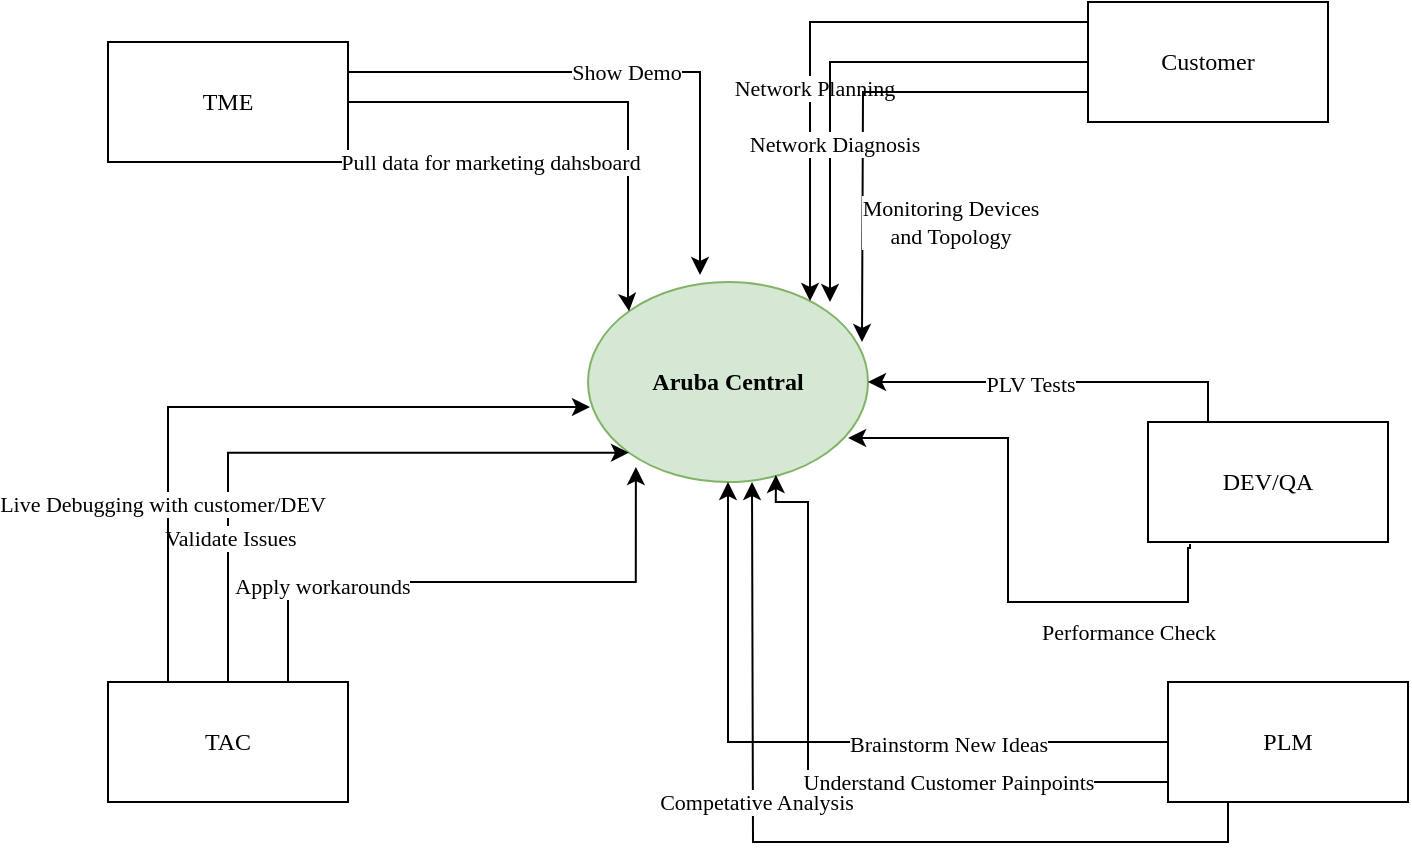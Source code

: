 <mxfile version="20.2.7" type="github" pages="5">
  <diagram id="-ivZDV_DeqCRNgWoUYwM" name="Page-1">
    <mxGraphModel dx="1666" dy="898" grid="0" gridSize="10" guides="1" tooltips="1" connect="1" arrows="1" fold="1" page="1" pageScale="1" pageWidth="827" pageHeight="1169" math="0" shadow="0">
      <root>
        <mxCell id="0" />
        <mxCell id="1" parent="0" />
        <mxCell id="QQuImMC7gx-3Ca40FIIh-2" value="TME" style="rounded=0;whiteSpace=wrap;html=1;fontFamily=Verdana;" parent="1" vertex="1">
          <mxGeometry x="70" y="90" width="120" height="60" as="geometry" />
        </mxCell>
        <mxCell id="QQuImMC7gx-3Ca40FIIh-1" value="&lt;b&gt;&lt;font face=&quot;Verdana&quot;&gt;Aruba Central&lt;/font&gt;&lt;/b&gt;" style="ellipse;whiteSpace=wrap;html=1;fillColor=#d5e8d4;strokeColor=#82b366;" parent="1" vertex="1">
          <mxGeometry x="310" y="210" width="140" height="100" as="geometry" />
        </mxCell>
        <mxCell id="QQuImMC7gx-3Ca40FIIh-20" value="Show Demo" style="edgeStyle=orthogonalEdgeStyle;rounded=0;orthogonalLoop=1;jettySize=auto;html=1;exitX=1;exitY=0.25;exitDx=0;exitDy=0;entryX=0.4;entryY=-0.035;entryDx=0;entryDy=0;entryPerimeter=0;fontFamily=Verdana;" parent="1" source="QQuImMC7gx-3Ca40FIIh-2" target="QQuImMC7gx-3Ca40FIIh-1" edge="1">
          <mxGeometry relative="1" as="geometry">
            <Array as="points">
              <mxPoint x="366" y="105" />
            </Array>
          </mxGeometry>
        </mxCell>
        <mxCell id="QQuImMC7gx-3Ca40FIIh-21" style="edgeStyle=orthogonalEdgeStyle;rounded=0;orthogonalLoop=1;jettySize=auto;html=1;exitX=1;exitY=0.5;exitDx=0;exitDy=0;fontFamily=Verdana;entryX=0;entryY=0;entryDx=0;entryDy=0;" parent="1" source="QQuImMC7gx-3Ca40FIIh-2" target="QQuImMC7gx-3Ca40FIIh-1" edge="1">
          <mxGeometry relative="1" as="geometry">
            <Array as="points">
              <mxPoint x="330" y="120" />
              <mxPoint x="330" y="220" />
            </Array>
          </mxGeometry>
        </mxCell>
        <mxCell id="QQuImMC7gx-3Ca40FIIh-22" value="Pull data for marketing dahsboard" style="edgeLabel;html=1;align=center;verticalAlign=middle;resizable=0;points=[];fontFamily=Verdana;" parent="QQuImMC7gx-3Ca40FIIh-21" vertex="1" connectable="0">
          <mxGeometry x="-0.45" y="1" relative="1" as="geometry">
            <mxPoint x="3" y="31" as="offset" />
          </mxGeometry>
        </mxCell>
        <mxCell id="QQuImMC7gx-3Ca40FIIh-23" style="edgeStyle=orthogonalEdgeStyle;rounded=0;orthogonalLoop=1;jettySize=auto;html=1;exitX=0;exitY=0.5;exitDx=0;exitDy=0;entryX=0.793;entryY=0.095;entryDx=0;entryDy=0;entryPerimeter=0;fontFamily=Verdana;" parent="1" source="QQuImMC7gx-3Ca40FIIh-3" target="QQuImMC7gx-3Ca40FIIh-1" edge="1">
          <mxGeometry relative="1" as="geometry">
            <Array as="points">
              <mxPoint x="560" y="80" />
              <mxPoint x="421" y="80" />
            </Array>
          </mxGeometry>
        </mxCell>
        <mxCell id="QQuImMC7gx-3Ca40FIIh-24" value="Network Planning" style="edgeLabel;html=1;align=center;verticalAlign=middle;resizable=0;points=[];fontFamily=Verdana;" parent="QQuImMC7gx-3Ca40FIIh-23" vertex="1" connectable="0">
          <mxGeometry x="0.283" y="2" relative="1" as="geometry">
            <mxPoint as="offset" />
          </mxGeometry>
        </mxCell>
        <mxCell id="QQuImMC7gx-3Ca40FIIh-27" style="edgeStyle=orthogonalEdgeStyle;rounded=0;orthogonalLoop=1;jettySize=auto;html=1;exitX=0;exitY=0.75;exitDx=0;exitDy=0;fontFamily=Verdana;" parent="1" source="QQuImMC7gx-3Ca40FIIh-3" edge="1">
          <mxGeometry relative="1" as="geometry">
            <mxPoint x="447" y="240" as="targetPoint" />
          </mxGeometry>
        </mxCell>
        <mxCell id="QQuImMC7gx-3Ca40FIIh-28" value="Monitoring Devices &lt;br&gt;and Topology" style="edgeLabel;html=1;align=center;verticalAlign=middle;resizable=0;points=[];fontFamily=Verdana;" parent="QQuImMC7gx-3Ca40FIIh-27" vertex="1" connectable="0">
          <mxGeometry x="0.368" y="1" relative="1" as="geometry">
            <mxPoint x="42" y="15" as="offset" />
          </mxGeometry>
        </mxCell>
        <mxCell id="QQuImMC7gx-3Ca40FIIh-3" value="Customer" style="rounded=0;whiteSpace=wrap;html=1;fontFamily=Verdana;" parent="1" vertex="1">
          <mxGeometry x="560" y="70" width="120" height="60" as="geometry" />
        </mxCell>
        <mxCell id="QQuImMC7gx-3Ca40FIIh-14" style="edgeStyle=orthogonalEdgeStyle;rounded=0;orthogonalLoop=1;jettySize=auto;html=1;exitX=0.5;exitY=0;exitDx=0;exitDy=0;entryX=0;entryY=1;entryDx=0;entryDy=0;fontFamily=Verdana;" parent="1" source="QQuImMC7gx-3Ca40FIIh-4" target="QQuImMC7gx-3Ca40FIIh-1" edge="1">
          <mxGeometry relative="1" as="geometry">
            <Array as="points">
              <mxPoint x="130" y="295" />
            </Array>
          </mxGeometry>
        </mxCell>
        <mxCell id="QQuImMC7gx-3Ca40FIIh-15" value="Validate Issues" style="edgeLabel;html=1;align=center;verticalAlign=middle;resizable=0;points=[];fontFamily=Verdana;" parent="QQuImMC7gx-3Ca40FIIh-14" vertex="1" connectable="0">
          <mxGeometry x="-0.537" y="-1" relative="1" as="geometry">
            <mxPoint y="1" as="offset" />
          </mxGeometry>
        </mxCell>
        <mxCell id="QQuImMC7gx-3Ca40FIIh-16" style="edgeStyle=orthogonalEdgeStyle;rounded=0;orthogonalLoop=1;jettySize=auto;html=1;exitX=0.25;exitY=0;exitDx=0;exitDy=0;entryX=0.007;entryY=0.625;entryDx=0;entryDy=0;entryPerimeter=0;fontFamily=Verdana;" parent="1" source="QQuImMC7gx-3Ca40FIIh-4" target="QQuImMC7gx-3Ca40FIIh-1" edge="1">
          <mxGeometry relative="1" as="geometry" />
        </mxCell>
        <mxCell id="QQuImMC7gx-3Ca40FIIh-17" value="Live Debugging with customer/DEV" style="edgeLabel;html=1;align=center;verticalAlign=middle;resizable=0;points=[];fontFamily=Verdana;" parent="QQuImMC7gx-3Ca40FIIh-16" vertex="1" connectable="0">
          <mxGeometry x="-0.481" y="3" relative="1" as="geometry">
            <mxPoint y="1" as="offset" />
          </mxGeometry>
        </mxCell>
        <mxCell id="QQuImMC7gx-3Ca40FIIh-18" style="edgeStyle=orthogonalEdgeStyle;rounded=0;orthogonalLoop=1;jettySize=auto;html=1;exitX=0.75;exitY=0;exitDx=0;exitDy=0;fontFamily=Verdana;entryX=0.171;entryY=0.925;entryDx=0;entryDy=0;entryPerimeter=0;" parent="1" source="QQuImMC7gx-3Ca40FIIh-4" target="QQuImMC7gx-3Ca40FIIh-1" edge="1">
          <mxGeometry relative="1" as="geometry">
            <mxPoint x="300" y="390" as="targetPoint" />
          </mxGeometry>
        </mxCell>
        <mxCell id="QQuImMC7gx-3Ca40FIIh-19" value="Apply workarounds" style="edgeLabel;html=1;align=center;verticalAlign=middle;resizable=0;points=[];fontFamily=Verdana;" parent="QQuImMC7gx-3Ca40FIIh-18" vertex="1" connectable="0">
          <mxGeometry x="-0.524" y="-1" relative="1" as="geometry">
            <mxPoint y="1" as="offset" />
          </mxGeometry>
        </mxCell>
        <mxCell id="QQuImMC7gx-3Ca40FIIh-4" value="TAC" style="rounded=0;whiteSpace=wrap;html=1;fontFamily=Verdana;" parent="1" vertex="1">
          <mxGeometry x="70" y="410" width="120" height="60" as="geometry" />
        </mxCell>
        <mxCell id="QQuImMC7gx-3Ca40FIIh-7" style="edgeStyle=orthogonalEdgeStyle;rounded=0;orthogonalLoop=1;jettySize=auto;html=1;exitX=0.25;exitY=1;exitDx=0;exitDy=0;fontFamily=Verdana;" parent="1" source="QQuImMC7gx-3Ca40FIIh-5" edge="1">
          <mxGeometry relative="1" as="geometry">
            <mxPoint x="392" y="310" as="targetPoint" />
          </mxGeometry>
        </mxCell>
        <mxCell id="QQuImMC7gx-3Ca40FIIh-8" value="Competative Analysis" style="edgeLabel;html=1;align=center;verticalAlign=middle;resizable=0;points=[];fontFamily=Verdana;" parent="QQuImMC7gx-3Ca40FIIh-7" vertex="1" connectable="0">
          <mxGeometry x="0.265" y="-1" relative="1" as="geometry">
            <mxPoint y="-1" as="offset" />
          </mxGeometry>
        </mxCell>
        <mxCell id="QQuImMC7gx-3Ca40FIIh-9" value="" style="edgeStyle=orthogonalEdgeStyle;rounded=0;orthogonalLoop=1;jettySize=auto;html=1;exitX=0;exitY=1;exitDx=0;exitDy=0;entryX=0.671;entryY=0.965;entryDx=0;entryDy=0;entryPerimeter=0;fontFamily=Verdana;" parent="1" source="QQuImMC7gx-3Ca40FIIh-5" target="QQuImMC7gx-3Ca40FIIh-1" edge="1">
          <mxGeometry relative="1" as="geometry">
            <Array as="points">
              <mxPoint x="600" y="460" />
              <mxPoint x="420" y="460" />
              <mxPoint x="420" y="320" />
              <mxPoint x="404" y="320" />
            </Array>
          </mxGeometry>
        </mxCell>
        <mxCell id="QQuImMC7gx-3Ca40FIIh-10" value="Understand Customer Painpoints" style="edgeLabel;html=1;align=center;verticalAlign=middle;resizable=0;points=[];fontFamily=Verdana;" parent="QQuImMC7gx-3Ca40FIIh-9" vertex="1" connectable="0">
          <mxGeometry x="-0.21" y="-3" relative="1" as="geometry">
            <mxPoint x="22" y="3" as="offset" />
          </mxGeometry>
        </mxCell>
        <mxCell id="QQuImMC7gx-3Ca40FIIh-12" style="edgeStyle=orthogonalEdgeStyle;rounded=0;orthogonalLoop=1;jettySize=auto;html=1;exitX=0;exitY=0.5;exitDx=0;exitDy=0;entryX=0.5;entryY=1;entryDx=0;entryDy=0;fontFamily=Verdana;" parent="1" source="QQuImMC7gx-3Ca40FIIh-5" target="QQuImMC7gx-3Ca40FIIh-1" edge="1">
          <mxGeometry relative="1" as="geometry" />
        </mxCell>
        <mxCell id="QQuImMC7gx-3Ca40FIIh-13" value="Brainstorm New Ideas" style="edgeLabel;html=1;align=center;verticalAlign=middle;resizable=0;points=[];fontFamily=Verdana;" parent="QQuImMC7gx-3Ca40FIIh-12" vertex="1" connectable="0">
          <mxGeometry x="-0.371" y="1" relative="1" as="geometry">
            <mxPoint as="offset" />
          </mxGeometry>
        </mxCell>
        <mxCell id="QQuImMC7gx-3Ca40FIIh-5" value="PLM" style="rounded=0;whiteSpace=wrap;html=1;fontFamily=Verdana;" parent="1" vertex="1">
          <mxGeometry x="600" y="410" width="120" height="60" as="geometry" />
        </mxCell>
        <mxCell id="QQuImMC7gx-3Ca40FIIh-29" style="edgeStyle=orthogonalEdgeStyle;rounded=0;orthogonalLoop=1;jettySize=auto;html=1;exitX=0.25;exitY=0;exitDx=0;exitDy=0;fontFamily=Verdana;" parent="1" source="QQuImMC7gx-3Ca40FIIh-6" target="QQuImMC7gx-3Ca40FIIh-1" edge="1">
          <mxGeometry relative="1" as="geometry">
            <Array as="points">
              <mxPoint x="620" y="260" />
            </Array>
          </mxGeometry>
        </mxCell>
        <mxCell id="QQuImMC7gx-3Ca40FIIh-30" value="PLV Tests" style="edgeLabel;html=1;align=center;verticalAlign=middle;resizable=0;points=[];fontFamily=Verdana;" parent="QQuImMC7gx-3Ca40FIIh-29" vertex="1" connectable="0">
          <mxGeometry x="0.147" y="1" relative="1" as="geometry">
            <mxPoint as="offset" />
          </mxGeometry>
        </mxCell>
        <mxCell id="QQuImMC7gx-3Ca40FIIh-31" style="edgeStyle=orthogonalEdgeStyle;rounded=0;orthogonalLoop=1;jettySize=auto;html=1;entryX=0.929;entryY=0.78;entryDx=0;entryDy=0;entryPerimeter=0;fontFamily=Verdana;exitX=0.175;exitY=1.017;exitDx=0;exitDy=0;exitPerimeter=0;" parent="1" source="QQuImMC7gx-3Ca40FIIh-6" target="QQuImMC7gx-3Ca40FIIh-1" edge="1">
          <mxGeometry relative="1" as="geometry">
            <mxPoint x="630" y="350" as="sourcePoint" />
            <Array as="points">
              <mxPoint x="611" y="343" />
              <mxPoint x="610" y="343" />
              <mxPoint x="610" y="370" />
              <mxPoint x="520" y="370" />
              <mxPoint x="520" y="288" />
            </Array>
          </mxGeometry>
        </mxCell>
        <mxCell id="QQuImMC7gx-3Ca40FIIh-32" value="Performance Check" style="edgeLabel;html=1;align=center;verticalAlign=middle;resizable=0;points=[];fontFamily=Verdana;" parent="QQuImMC7gx-3Ca40FIIh-31" vertex="1" connectable="0">
          <mxGeometry x="-0.363" y="-1" relative="1" as="geometry">
            <mxPoint x="30" y="16" as="offset" />
          </mxGeometry>
        </mxCell>
        <mxCell id="QQuImMC7gx-3Ca40FIIh-6" value="DEV/QA" style="rounded=0;whiteSpace=wrap;html=1;fontFamily=Verdana;" parent="1" vertex="1">
          <mxGeometry x="590" y="280" width="120" height="60" as="geometry" />
        </mxCell>
        <mxCell id="QQuImMC7gx-3Ca40FIIh-25" style="edgeStyle=orthogonalEdgeStyle;rounded=0;orthogonalLoop=1;jettySize=auto;html=1;exitX=0;exitY=0.25;exitDx=0;exitDy=0;fontFamily=Verdana;" parent="1" source="QQuImMC7gx-3Ca40FIIh-3" edge="1">
          <mxGeometry relative="1" as="geometry">
            <mxPoint x="570" y="120" as="sourcePoint" />
            <mxPoint x="431" y="220" as="targetPoint" />
            <Array as="points">
              <mxPoint x="560" y="100" />
              <mxPoint x="431" y="100" />
            </Array>
          </mxGeometry>
        </mxCell>
        <mxCell id="QQuImMC7gx-3Ca40FIIh-26" value="Network Diagnosis" style="edgeLabel;html=1;align=center;verticalAlign=middle;resizable=0;points=[];fontFamily=Verdana;" parent="QQuImMC7gx-3Ca40FIIh-25" vertex="1" connectable="0">
          <mxGeometry x="0.283" y="2" relative="1" as="geometry">
            <mxPoint y="15" as="offset" />
          </mxGeometry>
        </mxCell>
      </root>
    </mxGraphModel>
  </diagram>
  <diagram id="-Wb7OWDnRTRxgCEOe970" name="Page-2">
    <mxGraphModel dx="4254" dy="540" grid="0" gridSize="10" guides="1" tooltips="1" connect="1" arrows="1" fold="1" page="1" pageScale="1" pageWidth="827" pageHeight="1169" math="0" shadow="0">
      <root>
        <mxCell id="0" />
        <mxCell id="1" parent="0" />
        <mxCell id="qv53UhpOGK3gpaJgKTyG-1" value="UI " style="swimlane;fontFamily=Verdana;gradientColor=none;" vertex="1" parent="1">
          <mxGeometry x="-3203" y="51" width="303" height="159" as="geometry" />
        </mxCell>
        <mxCell id="qv53UhpOGK3gpaJgKTyG-2" value="Angular Engine" style="shape=module;align=left;spacingLeft=20;align=center;verticalAlign=top;fontFamily=Verdana;" vertex="1" parent="qv53UhpOGK3gpaJgKTyG-1">
          <mxGeometry x="15" y="41" width="115" height="39" as="geometry" />
        </mxCell>
        <mxCell id="qv53UhpOGK3gpaJgKTyG-3" value="Google Clojure" style="shape=module;align=left;spacingLeft=20;align=center;verticalAlign=top;fontFamily=Verdana;" vertex="1" parent="qv53UhpOGK3gpaJgKTyG-1">
          <mxGeometry x="15" y="99" width="115" height="39" as="geometry" />
        </mxCell>
        <mxCell id="qv53UhpOGK3gpaJgKTyG-4" value="Rest interface" style="shape=module;align=left;spacingLeft=20;align=center;verticalAlign=top;fontFamily=Verdana;" vertex="1" parent="qv53UhpOGK3gpaJgKTyG-1">
          <mxGeometry x="163" y="60" width="115" height="39" as="geometry" />
        </mxCell>
        <mxCell id="qv53UhpOGK3gpaJgKTyG-5" value="Platform" style="swimlane;fontFamily=Verdana;gradientColor=none;" vertex="1" parent="1">
          <mxGeometry x="-3203" y="260" width="303" height="210" as="geometry" />
        </mxCell>
        <mxCell id="qv53UhpOGK3gpaJgKTyG-6" value="Kubernetes" style="shape=module;align=left;spacingLeft=20;align=center;verticalAlign=top;fontFamily=Verdana;" vertex="1" parent="qv53UhpOGK3gpaJgKTyG-5">
          <mxGeometry x="15" y="41" width="115" height="39" as="geometry" />
        </mxCell>
        <mxCell id="qv53UhpOGK3gpaJgKTyG-7" value="Networking&#xa; Overlay" style="shape=module;align=left;spacingLeft=20;align=center;verticalAlign=top;fontFamily=Verdana;" vertex="1" parent="qv53UhpOGK3gpaJgKTyG-5">
          <mxGeometry x="15" y="99" width="115" height="39" as="geometry" />
        </mxCell>
        <mxCell id="qv53UhpOGK3gpaJgKTyG-8" value="Container Runtime" style="shape=module;align=left;spacingLeft=20;align=center;verticalAlign=top;fontFamily=Verdana;" vertex="1" parent="qv53UhpOGK3gpaJgKTyG-5">
          <mxGeometry x="160" y="41" width="115" height="39" as="geometry" />
        </mxCell>
        <mxCell id="qv53UhpOGK3gpaJgKTyG-9" value="Nginx Rproxy" style="shape=module;align=left;spacingLeft=20;align=center;verticalAlign=top;fontFamily=Verdana;" vertex="1" parent="qv53UhpOGK3gpaJgKTyG-5">
          <mxGeometry x="160" y="99" width="115" height="39" as="geometry" />
        </mxCell>
        <mxCell id="qv53UhpOGK3gpaJgKTyG-24" value="Deployment &#xa;tools" style="shape=module;align=left;spacingLeft=20;align=center;verticalAlign=top;fontFamily=Verdana;" vertex="1" parent="qv53UhpOGK3gpaJgKTyG-5">
          <mxGeometry x="15" y="160" width="115" height="39" as="geometry" />
        </mxCell>
        <mxCell id="qv53UhpOGK3gpaJgKTyG-10" value="Infrastructure" style="swimlane;fontFamily=Verdana;gradientColor=none;" vertex="1" parent="1">
          <mxGeometry x="-2850" y="45.5" width="300" height="184.5" as="geometry" />
        </mxCell>
        <mxCell id="qv53UhpOGK3gpaJgKTyG-11" value="Postgres" style="shape=module;align=left;spacingLeft=20;align=center;verticalAlign=top;fontFamily=Verdana;" vertex="1" parent="qv53UhpOGK3gpaJgKTyG-10">
          <mxGeometry x="15" y="41" width="115" height="39" as="geometry" />
        </mxCell>
        <mxCell id="qv53UhpOGK3gpaJgKTyG-12" value="Prometheus&#xa; monitoring" style="shape=module;align=left;spacingLeft=20;align=center;verticalAlign=top;fontFamily=Verdana;" vertex="1" parent="qv53UhpOGK3gpaJgKTyG-10">
          <mxGeometry x="15" y="84.5" width="115" height="39" as="geometry" />
        </mxCell>
        <mxCell id="qv53UhpOGK3gpaJgKTyG-13" value="Kafka" style="shape=module;align=left;spacingLeft=20;align=center;verticalAlign=top;fontFamily=Verdana;" vertex="1" parent="qv53UhpOGK3gpaJgKTyG-10">
          <mxGeometry x="160" y="41" width="115" height="39" as="geometry" />
        </mxCell>
        <mxCell id="qv53UhpOGK3gpaJgKTyG-14" value="Grafana &#xa;dashboard" style="shape=module;align=left;spacingLeft=20;align=center;verticalAlign=top;fontFamily=Verdana;" vertex="1" parent="qv53UhpOGK3gpaJgKTyG-10">
          <mxGeometry x="160" y="99" width="115" height="39" as="geometry" />
        </mxCell>
        <mxCell id="qv53UhpOGK3gpaJgKTyG-15" value="Humio &#xa;Log ingest" style="shape=module;align=left;spacingLeft=20;align=center;verticalAlign=top;fontFamily=Verdana;" vertex="1" parent="qv53UhpOGK3gpaJgKTyG-10">
          <mxGeometry x="15" y="138" width="115" height="39" as="geometry" />
        </mxCell>
        <mxCell id="qv53UhpOGK3gpaJgKTyG-16" value="Application" style="swimlane;fontFamily=Verdana;gradientColor=none;" vertex="1" parent="1">
          <mxGeometry x="-2850" y="260" width="310" height="210" as="geometry" />
        </mxCell>
        <mxCell id="qv53UhpOGK3gpaJgKTyG-17" value="Device &#xa;connector" style="shape=module;align=left;spacingLeft=20;align=center;verticalAlign=top;fontFamily=Verdana;" vertex="1" parent="qv53UhpOGK3gpaJgKTyG-16">
          <mxGeometry x="15" y="41" width="115" height="39" as="geometry" />
        </mxCell>
        <mxCell id="qv53UhpOGK3gpaJgKTyG-18" value="Configurarion" style="shape=module;align=left;spacingLeft=20;align=center;verticalAlign=top;fontFamily=Verdana;" vertex="1" parent="qv53UhpOGK3gpaJgKTyG-16">
          <mxGeometry x="15" y="84.5" width="115" height="39" as="geometry" />
        </mxCell>
        <mxCell id="qv53UhpOGK3gpaJgKTyG-19" value="Monitoring" style="shape=module;align=left;spacingLeft=20;align=center;verticalAlign=top;fontFamily=Verdana;" vertex="1" parent="qv53UhpOGK3gpaJgKTyG-16">
          <mxGeometry x="160" y="41" width="115" height="39" as="geometry" />
        </mxCell>
        <mxCell id="qv53UhpOGK3gpaJgKTyG-20" value="Packet capture" style="shape=module;align=left;spacingLeft=20;align=center;verticalAlign=top;fontFamily=Verdana;" vertex="1" parent="qv53UhpOGK3gpaJgKTyG-16">
          <mxGeometry x="160" y="99" width="115" height="39" as="geometry" />
        </mxCell>
        <mxCell id="qv53UhpOGK3gpaJgKTyG-21" value="Network &#xa;Planner" style="shape=module;align=left;spacingLeft=20;align=center;verticalAlign=top;fontFamily=Verdana;" vertex="1" parent="qv53UhpOGK3gpaJgKTyG-16">
          <mxGeometry x="15" y="131" width="115" height="39" as="geometry" />
        </mxCell>
        <mxCell id="qv53UhpOGK3gpaJgKTyG-23" value="AI insights" style="shape=module;align=left;spacingLeft=20;align=center;verticalAlign=top;fontFamily=Verdana;" vertex="1" parent="qv53UhpOGK3gpaJgKTyG-16">
          <mxGeometry x="160" y="150" width="115" height="39" as="geometry" />
        </mxCell>
      </root>
    </mxGraphModel>
  </diagram>
  <diagram id="Kf8XaKeNI-lBQs4RoVRc" name="Page-3">
    <mxGraphModel dx="946" dy="540" grid="0" gridSize="10" guides="1" tooltips="1" connect="1" arrows="1" fold="1" page="1" pageScale="1" pageWidth="827" pageHeight="1169" math="0" shadow="0">
      <root>
        <mxCell id="0" />
        <mxCell id="1" parent="0" />
        <mxCell id="DerYnWazT5LfiBZjRy-q-3" style="edgeStyle=orthogonalEdgeStyle;rounded=0;orthogonalLoop=1;jettySize=auto;html=1;exitX=1;exitY=0.5;exitDx=0;exitDy=0;entryX=0.013;entryY=0.19;entryDx=0;entryDy=0;fontFamily=Verdana;entryPerimeter=0;" edge="1" parent="1" source="DerYnWazT5LfiBZjRy-q-1" target="DerYnWazT5LfiBZjRy-q-2">
          <mxGeometry relative="1" as="geometry">
            <Array as="points">
              <mxPoint x="251" y="123" />
              <mxPoint x="251" y="125" />
            </Array>
          </mxGeometry>
        </mxCell>
        <mxCell id="DerYnWazT5LfiBZjRy-q-4" value="ingress" style="edgeLabel;html=1;align=center;verticalAlign=middle;resizable=0;points=[];fontFamily=Verdana;" vertex="1" connectable="0" parent="DerYnWazT5LfiBZjRy-q-3">
          <mxGeometry x="-0.042" y="2" relative="1" as="geometry">
            <mxPoint x="-15" as="offset" />
          </mxGeometry>
        </mxCell>
        <mxCell id="DerYnWazT5LfiBZjRy-q-1" value="UI" style="rounded=0;whiteSpace=wrap;html=1;fontFamily=Verdana;gradientColor=none;" vertex="1" parent="1">
          <mxGeometry x="46" y="93" width="108" height="60" as="geometry" />
        </mxCell>
        <mxCell id="DerYnWazT5LfiBZjRy-q-6" style="edgeStyle=orthogonalEdgeStyle;rounded=0;orthogonalLoop=1;jettySize=auto;html=1;exitX=1;exitY=0.5;exitDx=0;exitDy=0;fontFamily=Verdana;" edge="1" parent="1" source="DerYnWazT5LfiBZjRy-q-2" target="DerYnWazT5LfiBZjRy-q-14">
          <mxGeometry relative="1" as="geometry">
            <mxPoint x="526" y="141" as="targetPoint" />
            <Array as="points">
              <mxPoint x="395" y="168" />
              <mxPoint x="400" y="168" />
              <mxPoint x="400" y="123" />
              <mxPoint x="545" y="123" />
              <mxPoint x="545" y="143" />
              <mxPoint x="543" y="143" />
            </Array>
          </mxGeometry>
        </mxCell>
        <mxCell id="DerYnWazT5LfiBZjRy-q-13" style="edgeStyle=orthogonalEdgeStyle;rounded=0;orthogonalLoop=1;jettySize=auto;html=1;entryX=0;entryY=0.5;entryDx=0;entryDy=0;fontFamily=Verdana;" edge="1" parent="1" source="DerYnWazT5LfiBZjRy-q-2" target="DerYnWazT5LfiBZjRy-q-12">
          <mxGeometry relative="1" as="geometry">
            <Array as="points">
              <mxPoint x="443" y="224" />
              <mxPoint x="443" y="276" />
            </Array>
          </mxGeometry>
        </mxCell>
        <mxCell id="DerYnWazT5LfiBZjRy-q-2" value="Backend Service" style="rounded=0;whiteSpace=wrap;html=1;fontFamily=Verdana;gradientColor=none;" vertex="1" parent="1">
          <mxGeometry x="251" y="93" width="144" height="164" as="geometry" />
        </mxCell>
        <mxCell id="DerYnWazT5LfiBZjRy-q-5" value="Database" style="rounded=0;whiteSpace=wrap;html=1;fontFamily=Verdana;gradientColor=none;" vertex="1" parent="1">
          <mxGeometry x="677" y="150" width="136" height="60" as="geometry" />
        </mxCell>
        <mxCell id="DerYnWazT5LfiBZjRy-q-7" value="Service instance 1" style="rounded=1;whiteSpace=wrap;html=1;fontFamily=Verdana;gradientColor=none;" vertex="1" parent="1">
          <mxGeometry x="261" y="100" width="120" height="37" as="geometry" />
        </mxCell>
        <mxCell id="DerYnWazT5LfiBZjRy-q-9" style="edgeStyle=orthogonalEdgeStyle;rounded=0;orthogonalLoop=1;jettySize=auto;html=1;fontFamily=Verdana;entryX=0.5;entryY=1;entryDx=0;entryDy=0;" edge="1" parent="1" target="DerYnWazT5LfiBZjRy-q-7">
          <mxGeometry relative="1" as="geometry">
            <mxPoint x="321" y="207" as="sourcePoint" />
          </mxGeometry>
        </mxCell>
        <mxCell id="DerYnWazT5LfiBZjRy-q-11" value="" style="edgeStyle=orthogonalEdgeStyle;rounded=0;orthogonalLoop=1;jettySize=auto;html=1;fontFamily=Verdana;" edge="1" parent="1" source="DerYnWazT5LfiBZjRy-q-8" target="DerYnWazT5LfiBZjRy-q-7">
          <mxGeometry relative="1" as="geometry" />
        </mxCell>
        <mxCell id="DerYnWazT5LfiBZjRy-q-8" value="&lt;span&gt;Service instance N&lt;/span&gt;" style="rounded=1;whiteSpace=wrap;html=1;fontFamily=Verdana;gradientColor=none;" vertex="1" parent="1">
          <mxGeometry x="261" y="215" width="120" height="34" as="geometry" />
        </mxCell>
        <mxCell id="DerYnWazT5LfiBZjRy-q-21" style="edgeStyle=orthogonalEdgeStyle;rounded=0;orthogonalLoop=1;jettySize=auto;html=1;fontFamily=Verdana;" edge="1" parent="1" source="DerYnWazT5LfiBZjRy-q-12" target="DerYnWazT5LfiBZjRy-q-20">
          <mxGeometry relative="1" as="geometry" />
        </mxCell>
        <mxCell id="DerYnWazT5LfiBZjRy-q-12" value="Observability Engine" style="rounded=0;whiteSpace=wrap;html=1;fontFamily=Verdana;gradientColor=none;" vertex="1" parent="1">
          <mxGeometry x="514" y="241" width="105" height="60" as="geometry" />
        </mxCell>
        <mxCell id="DerYnWazT5LfiBZjRy-q-15" style="edgeStyle=orthogonalEdgeStyle;rounded=0;orthogonalLoop=1;jettySize=auto;html=1;entryX=0;entryY=0.5;entryDx=0;entryDy=0;fontFamily=Verdana;" edge="1" parent="1" source="DerYnWazT5LfiBZjRy-q-14" target="DerYnWazT5LfiBZjRy-q-5">
          <mxGeometry relative="1" as="geometry" />
        </mxCell>
        <mxCell id="DerYnWazT5LfiBZjRy-q-14" value="Caching" style="rounded=0;whiteSpace=wrap;html=1;fontFamily=Verdana;gradientColor=none;" vertex="1" parent="1">
          <mxGeometry x="475" y="150" width="122" height="60" as="geometry" />
        </mxCell>
        <mxCell id="DerYnWazT5LfiBZjRy-q-17" style="edgeStyle=orthogonalEdgeStyle;rounded=0;orthogonalLoop=1;jettySize=auto;html=1;exitX=1;exitY=0.5;exitDx=0;exitDy=0;fontFamily=Verdana;entryX=0;entryY=0.25;entryDx=0;entryDy=0;" edge="1" parent="1" source="DerYnWazT5LfiBZjRy-q-16" target="DerYnWazT5LfiBZjRy-q-18">
          <mxGeometry relative="1" as="geometry" />
        </mxCell>
        <mxCell id="DerYnWazT5LfiBZjRy-q-16" value="AccessPoint /Switch" style="rounded=0;whiteSpace=wrap;html=1;fontFamily=Verdana;gradientColor=none;" vertex="1" parent="1">
          <mxGeometry x="51" y="253" width="120" height="60" as="geometry" />
        </mxCell>
        <mxCell id="DerYnWazT5LfiBZjRy-q-19" style="edgeStyle=orthogonalEdgeStyle;rounded=0;orthogonalLoop=1;jettySize=auto;html=1;fontFamily=Verdana;" edge="1" parent="1" source="DerYnWazT5LfiBZjRy-q-18">
          <mxGeometry relative="1" as="geometry">
            <mxPoint x="317" y="258.5" as="targetPoint" />
          </mxGeometry>
        </mxCell>
        <mxCell id="DerYnWazT5LfiBZjRy-q-23" style="edgeStyle=orthogonalEdgeStyle;rounded=0;orthogonalLoop=1;jettySize=auto;html=1;exitX=1;exitY=0.5;exitDx=0;exitDy=0;fontFamily=Verdana;" edge="1" parent="1" source="DerYnWazT5LfiBZjRy-q-18">
          <mxGeometry relative="1" as="geometry">
            <mxPoint x="479" y="390" as="targetPoint" />
          </mxGeometry>
        </mxCell>
        <mxCell id="DerYnWazT5LfiBZjRy-q-18" value="Messege Bus" style="rounded=0;whiteSpace=wrap;html=1;fontFamily=Verdana;gradientColor=none;" vertex="1" parent="1">
          <mxGeometry x="257" y="360" width="120" height="60" as="geometry" />
        </mxCell>
        <mxCell id="DerYnWazT5LfiBZjRy-q-20" value="Observability Dashboard" style="rounded=0;whiteSpace=wrap;html=1;fontFamily=Verdana;gradientColor=none;" vertex="1" parent="1">
          <mxGeometry x="687" y="316" width="120" height="60" as="geometry" />
        </mxCell>
        <mxCell id="DerYnWazT5LfiBZjRy-q-25" style="edgeStyle=orthogonalEdgeStyle;rounded=0;orthogonalLoop=1;jettySize=auto;html=1;exitX=1;exitY=0.5;exitDx=0;exitDy=0;entryX=0;entryY=0.5;entryDx=0;entryDy=0;fontFamily=Verdana;" edge="1" parent="1" source="DerYnWazT5LfiBZjRy-q-22" target="DerYnWazT5LfiBZjRy-q-24">
          <mxGeometry relative="1" as="geometry" />
        </mxCell>
        <mxCell id="DerYnWazT5LfiBZjRy-q-22" value="Analytics Engine" style="rounded=0;whiteSpace=wrap;html=1;fontFamily=Verdana;gradientColor=none;" vertex="1" parent="1">
          <mxGeometry x="483" y="358" width="120" height="60" as="geometry" />
        </mxCell>
        <mxCell id="DerYnWazT5LfiBZjRy-q-24" value="AI Insights" style="rounded=0;whiteSpace=wrap;html=1;fontFamily=Verdana;gradientColor=none;" vertex="1" parent="1">
          <mxGeometry x="667" y="434" width="120" height="60" as="geometry" />
        </mxCell>
        <mxCell id="DerYnWazT5LfiBZjRy-q-26" value="" style="endArrow=none;dashed=1;html=1;dashPattern=1 3;strokeWidth=2;rounded=0;fontFamily=Verdana;" edge="1" parent="1">
          <mxGeometry width="50" height="50" relative="1" as="geometry">
            <mxPoint x="2" y="526" as="sourcePoint" />
            <mxPoint x="821" y="521" as="targetPoint" />
          </mxGeometry>
        </mxCell>
        <mxCell id="DerYnWazT5LfiBZjRy-q-29" style="edgeStyle=orthogonalEdgeStyle;rounded=0;orthogonalLoop=1;jettySize=auto;html=1;exitX=0.5;exitY=0;exitDx=0;exitDy=0;fontFamily=Verdana;" edge="1" parent="1" source="DerYnWazT5LfiBZjRy-q-27" target="DerYnWazT5LfiBZjRy-q-28">
          <mxGeometry relative="1" as="geometry" />
        </mxCell>
        <mxCell id="DerYnWazT5LfiBZjRy-q-27" value="Kubernetes" style="rounded=0;whiteSpace=wrap;html=1;fontFamily=Verdana;gradientColor=none;" vertex="1" parent="1">
          <mxGeometry x="63" y="609" width="628" height="32" as="geometry" />
        </mxCell>
        <mxCell id="DerYnWazT5LfiBZjRy-q-30" style="edgeStyle=orthogonalEdgeStyle;rounded=0;orthogonalLoop=1;jettySize=auto;html=1;fontFamily=Verdana;" edge="1" parent="1" source="DerYnWazT5LfiBZjRy-q-28">
          <mxGeometry relative="1" as="geometry">
            <mxPoint x="377" y="525" as="targetPoint" />
          </mxGeometry>
        </mxCell>
        <mxCell id="DerYnWazT5LfiBZjRy-q-28" value="Docker Runtime" style="rounded=0;whiteSpace=wrap;html=1;fontFamily=Verdana;gradientColor=none;" vertex="1" parent="1">
          <mxGeometry x="189" y="557" width="376" height="30" as="geometry" />
        </mxCell>
      </root>
    </mxGraphModel>
  </diagram>
  <diagram id="_YIfZj8tVLt_dvL9mBui" name="Page-4">
    <mxGraphModel dx="946" dy="540" grid="0" gridSize="10" guides="1" tooltips="1" connect="1" arrows="1" fold="1" page="1" pageScale="1" pageWidth="827" pageHeight="1169" math="0" shadow="0">
      <root>
        <mxCell id="0" />
        <mxCell id="1" parent="0" />
      </root>
    </mxGraphModel>
  </diagram>
  <diagram id="6QuJd25rt9c4DnNZyFCL" name="Page-5">
    <mxGraphModel dx="2866" dy="898" grid="0" gridSize="10" guides="1" tooltips="1" connect="1" arrows="1" fold="1" page="0" pageScale="1" pageWidth="827" pageHeight="1169" math="0" shadow="0">
      <root>
        <mxCell id="0" />
        <mxCell id="1" parent="0" />
        <mxCell id="5YhDHw9-SCcAPZygZfme-1" value="Utilitty" style="text;html=1;align=center;verticalAlign=middle;resizable=0;points=[];autosize=1;strokeColor=none;fillColor=none;" vertex="1" parent="1">
          <mxGeometry x="-1125" y="311" width="60" height="30" as="geometry" />
        </mxCell>
        <mxCell id="5YhDHw9-SCcAPZygZfme-2" value="&lt;b&gt;Quality Attribute&lt;/b&gt;" style="text;html=1;align=center;verticalAlign=middle;resizable=0;points=[];autosize=1;strokeColor=none;fillColor=none;" vertex="1" parent="1">
          <mxGeometry x="-998" y="41" width="112" height="26" as="geometry" />
        </mxCell>
        <mxCell id="5YhDHw9-SCcAPZygZfme-3" value="Usability" style="text;html=1;align=center;verticalAlign=middle;resizable=0;points=[];autosize=1;strokeColor=none;fillColor=none;" vertex="1" parent="1">
          <mxGeometry x="-973.5" y="114" width="63" height="26" as="geometry" />
        </mxCell>
        <mxCell id="5YhDHw9-SCcAPZygZfme-4" value="&lt;b&gt;Attribute Refinement&lt;/b&gt;" style="text;html=1;align=center;verticalAlign=middle;resizable=0;points=[];autosize=1;strokeColor=none;fillColor=none;" vertex="1" parent="1">
          <mxGeometry x="-751" y="41" width="137" height="26" as="geometry" />
        </mxCell>
        <mxCell id="5YhDHw9-SCcAPZygZfme-5" value="&lt;span style=&quot;font-size: 10pt;&quot;&gt;User satisfaction&lt;/span&gt;" style="text;whiteSpace=wrap;html=1;" vertex="1" parent="1">
          <mxGeometry x="-751" y="104" width="148.5" height="38" as="geometry" />
        </mxCell>
        <mxCell id="5YhDHw9-SCcAPZygZfme-6" value="" style="endArrow=none;html=1;rounded=0;fontFamily=Helvetica;fontColor=#000000;dashed=1;" edge="1" parent="1">
          <mxGeometry width="50" height="50" relative="1" as="geometry">
            <mxPoint x="-986" y="310" as="sourcePoint" />
            <mxPoint x="-152" y="310" as="targetPoint" />
          </mxGeometry>
        </mxCell>
        <mxCell id="5YhDHw9-SCcAPZygZfme-7" value="&lt;span style=&quot;font-size: 10pt;&quot;&gt;&lt;font color=&quot;#0d0c0c&quot;&gt;All Connected network devices list should have pagination &lt;b&gt;(M.M)&amp;nbsp;&lt;/b&gt;&lt;/font&gt;&lt;/span&gt;" style="text;whiteSpace=wrap;html=1;fontFamily=Helvetica;fontColor=#000000;" vertex="1" parent="1">
          <mxGeometry x="-454.996" y="90.004" width="342" height="38" as="geometry" />
        </mxCell>
        <mxCell id="5YhDHw9-SCcAPZygZfme-9" value="&lt;b&gt;ASR&lt;/b&gt;" style="text;html=1;align=center;verticalAlign=middle;resizable=0;points=[];autosize=1;strokeColor=none;fillColor=none;" vertex="1" parent="1">
          <mxGeometry x="-378" y="41" width="43" height="26" as="geometry" />
        </mxCell>
        <mxCell id="5YhDHw9-SCcAPZygZfme-10" value="&lt;span style=&quot;font-size: 10pt;&quot;&gt;Proficiency training&lt;/span&gt;" style="text;whiteSpace=wrap;html=1;" vertex="1" parent="1">
          <mxGeometry x="-751" y="148" width="148.5" height="38" as="geometry" />
        </mxCell>
        <mxCell id="5YhDHw9-SCcAPZygZfme-11" value="&lt;span style=&quot;font-size: 13.333px;&quot;&gt;Industry standard terms should be used and steps should be clear enough for an admin to understand Monitoring , and Configuration(&lt;b&gt;M,L)&lt;/b&gt;&lt;/span&gt;" style="text;whiteSpace=wrap;html=1;" vertex="1" parent="1">
          <mxGeometry x="-460" y="148" width="353" height="56" as="geometry" />
        </mxCell>
        <mxCell id="5YhDHw9-SCcAPZygZfme-14" value="&lt;br/&gt;&lt;br/&gt;&lt;br/&gt;&lt;br/&gt;&lt;br/&gt;&lt;br/&gt;&lt;div style=&quot;language:en-IN;margin-top:0pt;margin-bottom:0pt;margin-left:.31in;&lt;br/&gt;text-indent:-.31in;text-align:left;direction:ltr;unicode-bidi:embed;vertical-align:&lt;br/&gt;baseline&quot;&gt;&lt;span style=&quot;color: black;&quot;&gt;&lt;font style=&quot;font-size: 13px;&quot;&gt;Minimize the impact of errors&lt;/font&gt;&lt;/span&gt;&lt;/div&gt;&lt;br/&gt;&lt;br/&gt;" style="text;html=1;align=center;verticalAlign=middle;resizable=0;points=[];autosize=1;strokeColor=none;fillColor=none;fontFamily=Helvetica;fontColor=#0D0C0C;" vertex="1" parent="1">
          <mxGeometry x="-760" y="130" width="185" height="143" as="geometry" />
        </mxCell>
        <mxCell id="5YhDHw9-SCcAPZygZfme-16" value="&lt;span style=&quot;font-size: 13.333px;&quot;&gt;If there are any errors in device configuration by user or device anmoly it should be detected immediately(&lt;b&gt;M,H)&lt;/b&gt;&lt;/span&gt;" style="text;whiteSpace=wrap;html=1;" vertex="1" parent="1">
          <mxGeometry x="-458" y="217" width="353" height="56" as="geometry" />
        </mxCell>
        <mxCell id="5YhDHw9-SCcAPZygZfme-17" value="" style="endArrow=none;html=1;rounded=0;fontFamily=Helvetica;fontColor=#000000;dashed=1;" edge="1" parent="1">
          <mxGeometry width="50" height="50" relative="1" as="geometry">
            <mxPoint x="-1004" y="571" as="sourcePoint" />
            <mxPoint x="-170" y="571" as="targetPoint" />
          </mxGeometry>
        </mxCell>
        <mxCell id="5YhDHw9-SCcAPZygZfme-18" value="Availabilty" style="text;html=1;align=center;verticalAlign=middle;resizable=0;points=[];autosize=1;strokeColor=none;fillColor=none;" vertex="1" parent="1">
          <mxGeometry x="-968" y="430" width="72" height="26" as="geometry" />
        </mxCell>
      </root>
    </mxGraphModel>
  </diagram>
</mxfile>
